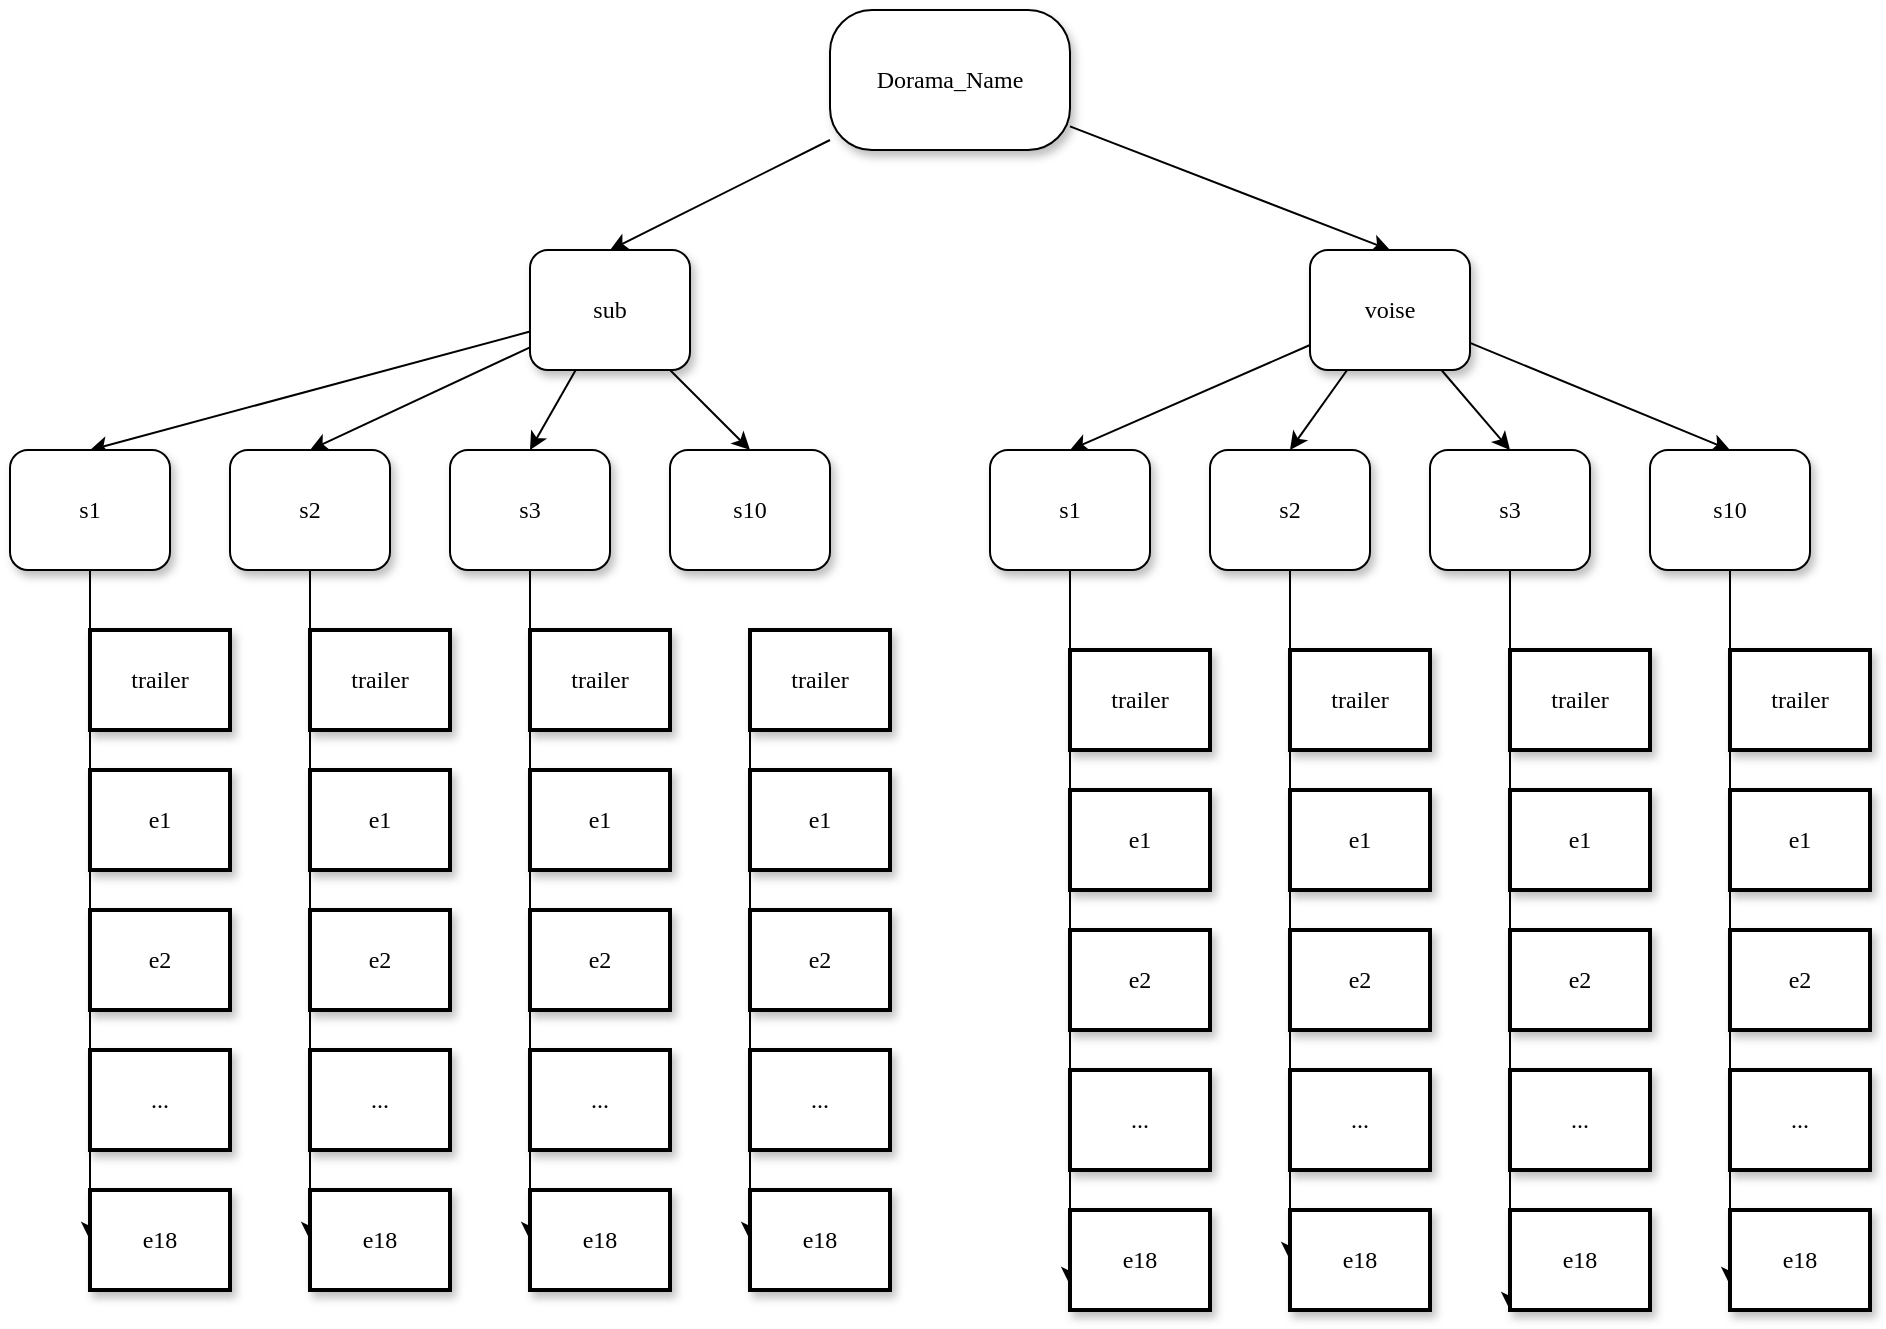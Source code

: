 <mxfile version="16.6.4" type="github">
  <diagram name="Page-1" id="10a91c8b-09ff-31b1-d368-03940ed4cc9e">
    <mxGraphModel dx="1673" dy="933" grid="1" gridSize="10" guides="1" tooltips="1" connect="1" arrows="1" fold="1" page="1" pageScale="1" pageWidth="1100" pageHeight="850" background="none" math="0" shadow="0">
      <root>
        <mxCell id="0" />
        <mxCell id="1" parent="0" />
        <mxCell id="kkSLmu_Uq5GEiado8GIk-3" style="edgeStyle=none;rounded=0;orthogonalLoop=1;jettySize=auto;html=1;entryX=0.5;entryY=0;entryDx=0;entryDy=0;" edge="1" parent="1" source="62893188c0fa7362-1" target="62893188c0fa7362-2">
          <mxGeometry relative="1" as="geometry" />
        </mxCell>
        <mxCell id="kkSLmu_Uq5GEiado8GIk-4" style="edgeStyle=none;rounded=0;orthogonalLoop=1;jettySize=auto;html=1;entryX=0.5;entryY=0;entryDx=0;entryDy=0;" edge="1" parent="1" source="62893188c0fa7362-1" target="62893188c0fa7362-3">
          <mxGeometry relative="1" as="geometry" />
        </mxCell>
        <mxCell id="62893188c0fa7362-1" value="Dorama_Name" style="whiteSpace=wrap;html=1;rounded=1;shadow=1;labelBackgroundColor=none;strokeWidth=1;fontFamily=Verdana;fontSize=12;align=center;arcSize=30;" parent="1" vertex="1">
          <mxGeometry x="550" y="40" width="120" height="70" as="geometry" />
        </mxCell>
        <mxCell id="kkSLmu_Uq5GEiado8GIk-17" style="edgeStyle=none;rounded=0;orthogonalLoop=1;jettySize=auto;html=1;entryX=0.5;entryY=0;entryDx=0;entryDy=0;" edge="1" parent="1" source="62893188c0fa7362-2" target="kkSLmu_Uq5GEiado8GIk-13">
          <mxGeometry relative="1" as="geometry" />
        </mxCell>
        <mxCell id="kkSLmu_Uq5GEiado8GIk-18" style="edgeStyle=none;rounded=0;orthogonalLoop=1;jettySize=auto;html=1;entryX=0.5;entryY=0;entryDx=0;entryDy=0;" edge="1" parent="1" source="62893188c0fa7362-2" target="kkSLmu_Uq5GEiado8GIk-14">
          <mxGeometry relative="1" as="geometry" />
        </mxCell>
        <mxCell id="kkSLmu_Uq5GEiado8GIk-19" style="edgeStyle=none;rounded=0;orthogonalLoop=1;jettySize=auto;html=1;entryX=0.5;entryY=0;entryDx=0;entryDy=0;" edge="1" parent="1" source="62893188c0fa7362-2" target="kkSLmu_Uq5GEiado8GIk-15">
          <mxGeometry relative="1" as="geometry" />
        </mxCell>
        <mxCell id="kkSLmu_Uq5GEiado8GIk-20" style="edgeStyle=none;rounded=0;orthogonalLoop=1;jettySize=auto;html=1;entryX=0.5;entryY=0;entryDx=0;entryDy=0;" edge="1" parent="1" source="62893188c0fa7362-2" target="kkSLmu_Uq5GEiado8GIk-16">
          <mxGeometry relative="1" as="geometry" />
        </mxCell>
        <mxCell id="62893188c0fa7362-2" value="sub" style="whiteSpace=wrap;html=1;rounded=1;shadow=1;labelBackgroundColor=none;strokeWidth=1;fontFamily=Verdana;fontSize=12;align=center;" parent="1" vertex="1">
          <mxGeometry x="400" y="160" width="80" height="60" as="geometry" />
        </mxCell>
        <mxCell id="kkSLmu_Uq5GEiado8GIk-9" style="edgeStyle=none;rounded=0;orthogonalLoop=1;jettySize=auto;html=1;entryX=0.5;entryY=0;entryDx=0;entryDy=0;" edge="1" parent="1" source="62893188c0fa7362-3" target="kkSLmu_Uq5GEiado8GIk-5">
          <mxGeometry relative="1" as="geometry" />
        </mxCell>
        <mxCell id="kkSLmu_Uq5GEiado8GIk-10" style="edgeStyle=none;rounded=0;orthogonalLoop=1;jettySize=auto;html=1;entryX=0.5;entryY=0;entryDx=0;entryDy=0;" edge="1" parent="1" source="62893188c0fa7362-3" target="kkSLmu_Uq5GEiado8GIk-6">
          <mxGeometry relative="1" as="geometry" />
        </mxCell>
        <mxCell id="kkSLmu_Uq5GEiado8GIk-11" style="edgeStyle=none;rounded=0;orthogonalLoop=1;jettySize=auto;html=1;entryX=0.5;entryY=0;entryDx=0;entryDy=0;" edge="1" parent="1" source="62893188c0fa7362-3" target="kkSLmu_Uq5GEiado8GIk-7">
          <mxGeometry relative="1" as="geometry" />
        </mxCell>
        <mxCell id="kkSLmu_Uq5GEiado8GIk-12" style="edgeStyle=none;rounded=0;orthogonalLoop=1;jettySize=auto;html=1;entryX=0.5;entryY=0;entryDx=0;entryDy=0;" edge="1" parent="1" source="62893188c0fa7362-3" target="kkSLmu_Uq5GEiado8GIk-8">
          <mxGeometry relative="1" as="geometry" />
        </mxCell>
        <mxCell id="62893188c0fa7362-3" value="voise" style="whiteSpace=wrap;html=1;rounded=1;shadow=1;labelBackgroundColor=none;strokeWidth=1;fontFamily=Verdana;fontSize=12;align=center;" parent="1" vertex="1">
          <mxGeometry x="790" y="160" width="80" height="60" as="geometry" />
        </mxCell>
        <mxCell id="62893188c0fa7362-21" value="trailer" style="whiteSpace=wrap;html=1;rounded=0;shadow=1;labelBackgroundColor=none;strokeWidth=2;fontFamily=Verdana;fontSize=12;align=center;" parent="1" vertex="1">
          <mxGeometry x="670" y="360" width="70" height="50" as="geometry" />
        </mxCell>
        <mxCell id="kkSLmu_Uq5GEiado8GIk-21" style="edgeStyle=none;rounded=0;orthogonalLoop=1;jettySize=auto;html=1;entryX=0;entryY=0.75;entryDx=0;entryDy=0;" edge="1" parent="1" source="kkSLmu_Uq5GEiado8GIk-5" target="kkSLmu_Uq5GEiado8GIk-25">
          <mxGeometry relative="1" as="geometry">
            <mxPoint x="670" y="700" as="targetPoint" />
          </mxGeometry>
        </mxCell>
        <mxCell id="kkSLmu_Uq5GEiado8GIk-5" value="s1" style="whiteSpace=wrap;html=1;rounded=1;shadow=1;labelBackgroundColor=none;strokeWidth=1;fontFamily=Verdana;fontSize=12;align=center;" vertex="1" parent="1">
          <mxGeometry x="630" y="260" width="80" height="60" as="geometry" />
        </mxCell>
        <mxCell id="kkSLmu_Uq5GEiado8GIk-41" style="edgeStyle=none;rounded=0;orthogonalLoop=1;jettySize=auto;html=1;entryX=0;entryY=0.5;entryDx=0;entryDy=0;" edge="1" parent="1" source="kkSLmu_Uq5GEiado8GIk-6" target="kkSLmu_Uq5GEiado8GIk-30">
          <mxGeometry relative="1" as="geometry" />
        </mxCell>
        <mxCell id="kkSLmu_Uq5GEiado8GIk-6" value="s2" style="whiteSpace=wrap;html=1;rounded=1;shadow=1;labelBackgroundColor=none;strokeWidth=1;fontFamily=Verdana;fontSize=12;align=center;" vertex="1" parent="1">
          <mxGeometry x="740" y="260" width="80" height="60" as="geometry" />
        </mxCell>
        <mxCell id="kkSLmu_Uq5GEiado8GIk-42" style="edgeStyle=none;rounded=0;orthogonalLoop=1;jettySize=auto;html=1;entryX=0;entryY=1;entryDx=0;entryDy=0;" edge="1" parent="1" source="kkSLmu_Uq5GEiado8GIk-7" target="kkSLmu_Uq5GEiado8GIk-35">
          <mxGeometry relative="1" as="geometry" />
        </mxCell>
        <mxCell id="kkSLmu_Uq5GEiado8GIk-7" value="s3" style="whiteSpace=wrap;html=1;rounded=1;shadow=1;labelBackgroundColor=none;strokeWidth=1;fontFamily=Verdana;fontSize=12;align=center;" vertex="1" parent="1">
          <mxGeometry x="850" y="260" width="80" height="60" as="geometry" />
        </mxCell>
        <mxCell id="kkSLmu_Uq5GEiado8GIk-43" style="edgeStyle=none;rounded=0;orthogonalLoop=1;jettySize=auto;html=1;entryX=0;entryY=0.75;entryDx=0;entryDy=0;" edge="1" parent="1" source="kkSLmu_Uq5GEiado8GIk-8" target="kkSLmu_Uq5GEiado8GIk-40">
          <mxGeometry relative="1" as="geometry">
            <mxPoint x="1000" y="700" as="targetPoint" />
          </mxGeometry>
        </mxCell>
        <mxCell id="kkSLmu_Uq5GEiado8GIk-8" value="s10" style="whiteSpace=wrap;html=1;rounded=1;shadow=1;labelBackgroundColor=none;strokeWidth=1;fontFamily=Verdana;fontSize=12;align=center;" vertex="1" parent="1">
          <mxGeometry x="960" y="260" width="80" height="60" as="geometry" />
        </mxCell>
        <mxCell id="kkSLmu_Uq5GEiado8GIk-64" style="edgeStyle=none;rounded=0;orthogonalLoop=1;jettySize=auto;html=1;entryX=0;entryY=0.5;entryDx=0;entryDy=0;" edge="1" parent="1" source="kkSLmu_Uq5GEiado8GIk-13" target="kkSLmu_Uq5GEiado8GIk-48">
          <mxGeometry relative="1" as="geometry" />
        </mxCell>
        <mxCell id="kkSLmu_Uq5GEiado8GIk-13" value="s1" style="whiteSpace=wrap;html=1;rounded=1;shadow=1;labelBackgroundColor=none;strokeWidth=1;fontFamily=Verdana;fontSize=12;align=center;" vertex="1" parent="1">
          <mxGeometry x="140" y="260" width="80" height="60" as="geometry" />
        </mxCell>
        <mxCell id="kkSLmu_Uq5GEiado8GIk-65" style="edgeStyle=none;rounded=0;orthogonalLoop=1;jettySize=auto;html=1;entryX=0;entryY=0.5;entryDx=0;entryDy=0;" edge="1" parent="1" source="kkSLmu_Uq5GEiado8GIk-14" target="kkSLmu_Uq5GEiado8GIk-53">
          <mxGeometry relative="1" as="geometry" />
        </mxCell>
        <mxCell id="kkSLmu_Uq5GEiado8GIk-14" value="s2" style="whiteSpace=wrap;html=1;rounded=1;shadow=1;labelBackgroundColor=none;strokeWidth=1;fontFamily=Verdana;fontSize=12;align=center;" vertex="1" parent="1">
          <mxGeometry x="250" y="260" width="80" height="60" as="geometry" />
        </mxCell>
        <mxCell id="kkSLmu_Uq5GEiado8GIk-66" style="edgeStyle=none;rounded=0;orthogonalLoop=1;jettySize=auto;html=1;entryX=0;entryY=0.5;entryDx=0;entryDy=0;" edge="1" parent="1" source="kkSLmu_Uq5GEiado8GIk-15" target="kkSLmu_Uq5GEiado8GIk-58">
          <mxGeometry relative="1" as="geometry" />
        </mxCell>
        <mxCell id="kkSLmu_Uq5GEiado8GIk-15" value="s3" style="whiteSpace=wrap;html=1;rounded=1;shadow=1;labelBackgroundColor=none;strokeWidth=1;fontFamily=Verdana;fontSize=12;align=center;" vertex="1" parent="1">
          <mxGeometry x="360" y="260" width="80" height="60" as="geometry" />
        </mxCell>
        <mxCell id="kkSLmu_Uq5GEiado8GIk-16" value="s10" style="whiteSpace=wrap;html=1;rounded=1;shadow=1;labelBackgroundColor=none;strokeWidth=1;fontFamily=Verdana;fontSize=12;align=center;" vertex="1" parent="1">
          <mxGeometry x="470" y="260" width="80" height="60" as="geometry" />
        </mxCell>
        <mxCell id="kkSLmu_Uq5GEiado8GIk-22" value="e1" style="whiteSpace=wrap;html=1;rounded=0;shadow=1;labelBackgroundColor=none;strokeWidth=2;fontFamily=Verdana;fontSize=12;align=center;" vertex="1" parent="1">
          <mxGeometry x="670" y="430" width="70" height="50" as="geometry" />
        </mxCell>
        <mxCell id="kkSLmu_Uq5GEiado8GIk-23" value="e2" style="whiteSpace=wrap;html=1;rounded=0;shadow=1;labelBackgroundColor=none;strokeWidth=2;fontFamily=Verdana;fontSize=12;align=center;" vertex="1" parent="1">
          <mxGeometry x="670" y="500" width="70" height="50" as="geometry" />
        </mxCell>
        <mxCell id="kkSLmu_Uq5GEiado8GIk-24" value="..." style="whiteSpace=wrap;html=1;rounded=0;shadow=1;labelBackgroundColor=none;strokeWidth=2;fontFamily=Verdana;fontSize=12;align=center;" vertex="1" parent="1">
          <mxGeometry x="670" y="570" width="70" height="50" as="geometry" />
        </mxCell>
        <mxCell id="kkSLmu_Uq5GEiado8GIk-25" value="e18" style="whiteSpace=wrap;html=1;rounded=0;shadow=1;labelBackgroundColor=none;strokeWidth=2;fontFamily=Verdana;fontSize=12;align=center;" vertex="1" parent="1">
          <mxGeometry x="670" y="640" width="70" height="50" as="geometry" />
        </mxCell>
        <mxCell id="kkSLmu_Uq5GEiado8GIk-26" value="trailer" style="whiteSpace=wrap;html=1;rounded=0;shadow=1;labelBackgroundColor=none;strokeWidth=2;fontFamily=Verdana;fontSize=12;align=center;" vertex="1" parent="1">
          <mxGeometry x="780" y="360" width="70" height="50" as="geometry" />
        </mxCell>
        <mxCell id="kkSLmu_Uq5GEiado8GIk-27" value="e1" style="whiteSpace=wrap;html=1;rounded=0;shadow=1;labelBackgroundColor=none;strokeWidth=2;fontFamily=Verdana;fontSize=12;align=center;" vertex="1" parent="1">
          <mxGeometry x="780" y="430" width="70" height="50" as="geometry" />
        </mxCell>
        <mxCell id="kkSLmu_Uq5GEiado8GIk-28" value="e2" style="whiteSpace=wrap;html=1;rounded=0;shadow=1;labelBackgroundColor=none;strokeWidth=2;fontFamily=Verdana;fontSize=12;align=center;" vertex="1" parent="1">
          <mxGeometry x="780" y="500" width="70" height="50" as="geometry" />
        </mxCell>
        <mxCell id="kkSLmu_Uq5GEiado8GIk-29" value="..." style="whiteSpace=wrap;html=1;rounded=0;shadow=1;labelBackgroundColor=none;strokeWidth=2;fontFamily=Verdana;fontSize=12;align=center;" vertex="1" parent="1">
          <mxGeometry x="780" y="570" width="70" height="50" as="geometry" />
        </mxCell>
        <mxCell id="kkSLmu_Uq5GEiado8GIk-30" value="e18" style="whiteSpace=wrap;html=1;rounded=0;shadow=1;labelBackgroundColor=none;strokeWidth=2;fontFamily=Verdana;fontSize=12;align=center;" vertex="1" parent="1">
          <mxGeometry x="780" y="640" width="70" height="50" as="geometry" />
        </mxCell>
        <mxCell id="kkSLmu_Uq5GEiado8GIk-31" value="trailer" style="whiteSpace=wrap;html=1;rounded=0;shadow=1;labelBackgroundColor=none;strokeWidth=2;fontFamily=Verdana;fontSize=12;align=center;" vertex="1" parent="1">
          <mxGeometry x="890" y="360" width="70" height="50" as="geometry" />
        </mxCell>
        <mxCell id="kkSLmu_Uq5GEiado8GIk-32" value="e1" style="whiteSpace=wrap;html=1;rounded=0;shadow=1;labelBackgroundColor=none;strokeWidth=2;fontFamily=Verdana;fontSize=12;align=center;" vertex="1" parent="1">
          <mxGeometry x="890" y="430" width="70" height="50" as="geometry" />
        </mxCell>
        <mxCell id="kkSLmu_Uq5GEiado8GIk-33" value="e2" style="whiteSpace=wrap;html=1;rounded=0;shadow=1;labelBackgroundColor=none;strokeWidth=2;fontFamily=Verdana;fontSize=12;align=center;" vertex="1" parent="1">
          <mxGeometry x="890" y="500" width="70" height="50" as="geometry" />
        </mxCell>
        <mxCell id="kkSLmu_Uq5GEiado8GIk-34" value="..." style="whiteSpace=wrap;html=1;rounded=0;shadow=1;labelBackgroundColor=none;strokeWidth=2;fontFamily=Verdana;fontSize=12;align=center;" vertex="1" parent="1">
          <mxGeometry x="890" y="570" width="70" height="50" as="geometry" />
        </mxCell>
        <mxCell id="kkSLmu_Uq5GEiado8GIk-35" value="e18" style="whiteSpace=wrap;html=1;rounded=0;shadow=1;labelBackgroundColor=none;strokeWidth=2;fontFamily=Verdana;fontSize=12;align=center;" vertex="1" parent="1">
          <mxGeometry x="890" y="640" width="70" height="50" as="geometry" />
        </mxCell>
        <mxCell id="kkSLmu_Uq5GEiado8GIk-36" value="trailer" style="whiteSpace=wrap;html=1;rounded=0;shadow=1;labelBackgroundColor=none;strokeWidth=2;fontFamily=Verdana;fontSize=12;align=center;" vertex="1" parent="1">
          <mxGeometry x="1000" y="360" width="70" height="50" as="geometry" />
        </mxCell>
        <mxCell id="kkSLmu_Uq5GEiado8GIk-37" value="e1" style="whiteSpace=wrap;html=1;rounded=0;shadow=1;labelBackgroundColor=none;strokeWidth=2;fontFamily=Verdana;fontSize=12;align=center;" vertex="1" parent="1">
          <mxGeometry x="1000" y="430" width="70" height="50" as="geometry" />
        </mxCell>
        <mxCell id="kkSLmu_Uq5GEiado8GIk-38" value="e2" style="whiteSpace=wrap;html=1;rounded=0;shadow=1;labelBackgroundColor=none;strokeWidth=2;fontFamily=Verdana;fontSize=12;align=center;" vertex="1" parent="1">
          <mxGeometry x="1000" y="500" width="70" height="50" as="geometry" />
        </mxCell>
        <mxCell id="kkSLmu_Uq5GEiado8GIk-39" value="..." style="whiteSpace=wrap;html=1;rounded=0;shadow=1;labelBackgroundColor=none;strokeWidth=2;fontFamily=Verdana;fontSize=12;align=center;" vertex="1" parent="1">
          <mxGeometry x="1000" y="570" width="70" height="50" as="geometry" />
        </mxCell>
        <mxCell id="kkSLmu_Uq5GEiado8GIk-40" value="e18" style="whiteSpace=wrap;html=1;rounded=0;shadow=1;labelBackgroundColor=none;strokeWidth=2;fontFamily=Verdana;fontSize=12;align=center;" vertex="1" parent="1">
          <mxGeometry x="1000" y="640" width="70" height="50" as="geometry" />
        </mxCell>
        <mxCell id="kkSLmu_Uq5GEiado8GIk-44" value="trailer" style="whiteSpace=wrap;html=1;rounded=0;shadow=1;labelBackgroundColor=none;strokeWidth=2;fontFamily=Verdana;fontSize=12;align=center;" vertex="1" parent="1">
          <mxGeometry x="180" y="350" width="70" height="50" as="geometry" />
        </mxCell>
        <mxCell id="kkSLmu_Uq5GEiado8GIk-45" value="e1" style="whiteSpace=wrap;html=1;rounded=0;shadow=1;labelBackgroundColor=none;strokeWidth=2;fontFamily=Verdana;fontSize=12;align=center;" vertex="1" parent="1">
          <mxGeometry x="180" y="420" width="70" height="50" as="geometry" />
        </mxCell>
        <mxCell id="kkSLmu_Uq5GEiado8GIk-46" value="e2" style="whiteSpace=wrap;html=1;rounded=0;shadow=1;labelBackgroundColor=none;strokeWidth=2;fontFamily=Verdana;fontSize=12;align=center;" vertex="1" parent="1">
          <mxGeometry x="180" y="490" width="70" height="50" as="geometry" />
        </mxCell>
        <mxCell id="kkSLmu_Uq5GEiado8GIk-47" value="..." style="whiteSpace=wrap;html=1;rounded=0;shadow=1;labelBackgroundColor=none;strokeWidth=2;fontFamily=Verdana;fontSize=12;align=center;" vertex="1" parent="1">
          <mxGeometry x="180" y="560" width="70" height="50" as="geometry" />
        </mxCell>
        <mxCell id="kkSLmu_Uq5GEiado8GIk-48" value="e18" style="whiteSpace=wrap;html=1;rounded=0;shadow=1;labelBackgroundColor=none;strokeWidth=2;fontFamily=Verdana;fontSize=12;align=center;" vertex="1" parent="1">
          <mxGeometry x="180" y="630" width="70" height="50" as="geometry" />
        </mxCell>
        <mxCell id="kkSLmu_Uq5GEiado8GIk-49" value="trailer" style="whiteSpace=wrap;html=1;rounded=0;shadow=1;labelBackgroundColor=none;strokeWidth=2;fontFamily=Verdana;fontSize=12;align=center;" vertex="1" parent="1">
          <mxGeometry x="290" y="350" width="70" height="50" as="geometry" />
        </mxCell>
        <mxCell id="kkSLmu_Uq5GEiado8GIk-50" value="e1" style="whiteSpace=wrap;html=1;rounded=0;shadow=1;labelBackgroundColor=none;strokeWidth=2;fontFamily=Verdana;fontSize=12;align=center;" vertex="1" parent="1">
          <mxGeometry x="290" y="420" width="70" height="50" as="geometry" />
        </mxCell>
        <mxCell id="kkSLmu_Uq5GEiado8GIk-51" value="e2" style="whiteSpace=wrap;html=1;rounded=0;shadow=1;labelBackgroundColor=none;strokeWidth=2;fontFamily=Verdana;fontSize=12;align=center;" vertex="1" parent="1">
          <mxGeometry x="290" y="490" width="70" height="50" as="geometry" />
        </mxCell>
        <mxCell id="kkSLmu_Uq5GEiado8GIk-52" value="..." style="whiteSpace=wrap;html=1;rounded=0;shadow=1;labelBackgroundColor=none;strokeWidth=2;fontFamily=Verdana;fontSize=12;align=center;" vertex="1" parent="1">
          <mxGeometry x="290" y="560" width="70" height="50" as="geometry" />
        </mxCell>
        <mxCell id="kkSLmu_Uq5GEiado8GIk-53" value="e18" style="whiteSpace=wrap;html=1;rounded=0;shadow=1;labelBackgroundColor=none;strokeWidth=2;fontFamily=Verdana;fontSize=12;align=center;" vertex="1" parent="1">
          <mxGeometry x="290" y="630" width="70" height="50" as="geometry" />
        </mxCell>
        <mxCell id="kkSLmu_Uq5GEiado8GIk-54" value="trailer" style="whiteSpace=wrap;html=1;rounded=0;shadow=1;labelBackgroundColor=none;strokeWidth=2;fontFamily=Verdana;fontSize=12;align=center;" vertex="1" parent="1">
          <mxGeometry x="400" y="350" width="70" height="50" as="geometry" />
        </mxCell>
        <mxCell id="kkSLmu_Uq5GEiado8GIk-55" value="e1" style="whiteSpace=wrap;html=1;rounded=0;shadow=1;labelBackgroundColor=none;strokeWidth=2;fontFamily=Verdana;fontSize=12;align=center;" vertex="1" parent="1">
          <mxGeometry x="400" y="420" width="70" height="50" as="geometry" />
        </mxCell>
        <mxCell id="kkSLmu_Uq5GEiado8GIk-56" value="e2" style="whiteSpace=wrap;html=1;rounded=0;shadow=1;labelBackgroundColor=none;strokeWidth=2;fontFamily=Verdana;fontSize=12;align=center;" vertex="1" parent="1">
          <mxGeometry x="400" y="490" width="70" height="50" as="geometry" />
        </mxCell>
        <mxCell id="kkSLmu_Uq5GEiado8GIk-57" value="..." style="whiteSpace=wrap;html=1;rounded=0;shadow=1;labelBackgroundColor=none;strokeWidth=2;fontFamily=Verdana;fontSize=12;align=center;" vertex="1" parent="1">
          <mxGeometry x="400" y="560" width="70" height="50" as="geometry" />
        </mxCell>
        <mxCell id="kkSLmu_Uq5GEiado8GIk-58" value="e18" style="whiteSpace=wrap;html=1;rounded=0;shadow=1;labelBackgroundColor=none;strokeWidth=2;fontFamily=Verdana;fontSize=12;align=center;" vertex="1" parent="1">
          <mxGeometry x="400" y="630" width="70" height="50" as="geometry" />
        </mxCell>
        <mxCell id="kkSLmu_Uq5GEiado8GIk-67" style="edgeStyle=none;rounded=0;orthogonalLoop=1;jettySize=auto;html=1;exitX=0;exitY=0.25;exitDx=0;exitDy=0;entryX=0;entryY=0.5;entryDx=0;entryDy=0;" edge="1" parent="1" source="kkSLmu_Uq5GEiado8GIk-59" target="kkSLmu_Uq5GEiado8GIk-63">
          <mxGeometry relative="1" as="geometry" />
        </mxCell>
        <mxCell id="kkSLmu_Uq5GEiado8GIk-59" value="trailer" style="whiteSpace=wrap;html=1;rounded=0;shadow=1;labelBackgroundColor=none;strokeWidth=2;fontFamily=Verdana;fontSize=12;align=center;" vertex="1" parent="1">
          <mxGeometry x="510" y="350" width="70" height="50" as="geometry" />
        </mxCell>
        <mxCell id="kkSLmu_Uq5GEiado8GIk-60" value="e1" style="whiteSpace=wrap;html=1;rounded=0;shadow=1;labelBackgroundColor=none;strokeWidth=2;fontFamily=Verdana;fontSize=12;align=center;" vertex="1" parent="1">
          <mxGeometry x="510" y="420" width="70" height="50" as="geometry" />
        </mxCell>
        <mxCell id="kkSLmu_Uq5GEiado8GIk-61" value="e2" style="whiteSpace=wrap;html=1;rounded=0;shadow=1;labelBackgroundColor=none;strokeWidth=2;fontFamily=Verdana;fontSize=12;align=center;" vertex="1" parent="1">
          <mxGeometry x="510" y="490" width="70" height="50" as="geometry" />
        </mxCell>
        <mxCell id="kkSLmu_Uq5GEiado8GIk-62" value="..." style="whiteSpace=wrap;html=1;rounded=0;shadow=1;labelBackgroundColor=none;strokeWidth=2;fontFamily=Verdana;fontSize=12;align=center;" vertex="1" parent="1">
          <mxGeometry x="510" y="560" width="70" height="50" as="geometry" />
        </mxCell>
        <mxCell id="kkSLmu_Uq5GEiado8GIk-63" value="e18" style="whiteSpace=wrap;html=1;rounded=0;shadow=1;labelBackgroundColor=none;strokeWidth=2;fontFamily=Verdana;fontSize=12;align=center;" vertex="1" parent="1">
          <mxGeometry x="510" y="630" width="70" height="50" as="geometry" />
        </mxCell>
      </root>
    </mxGraphModel>
  </diagram>
</mxfile>
